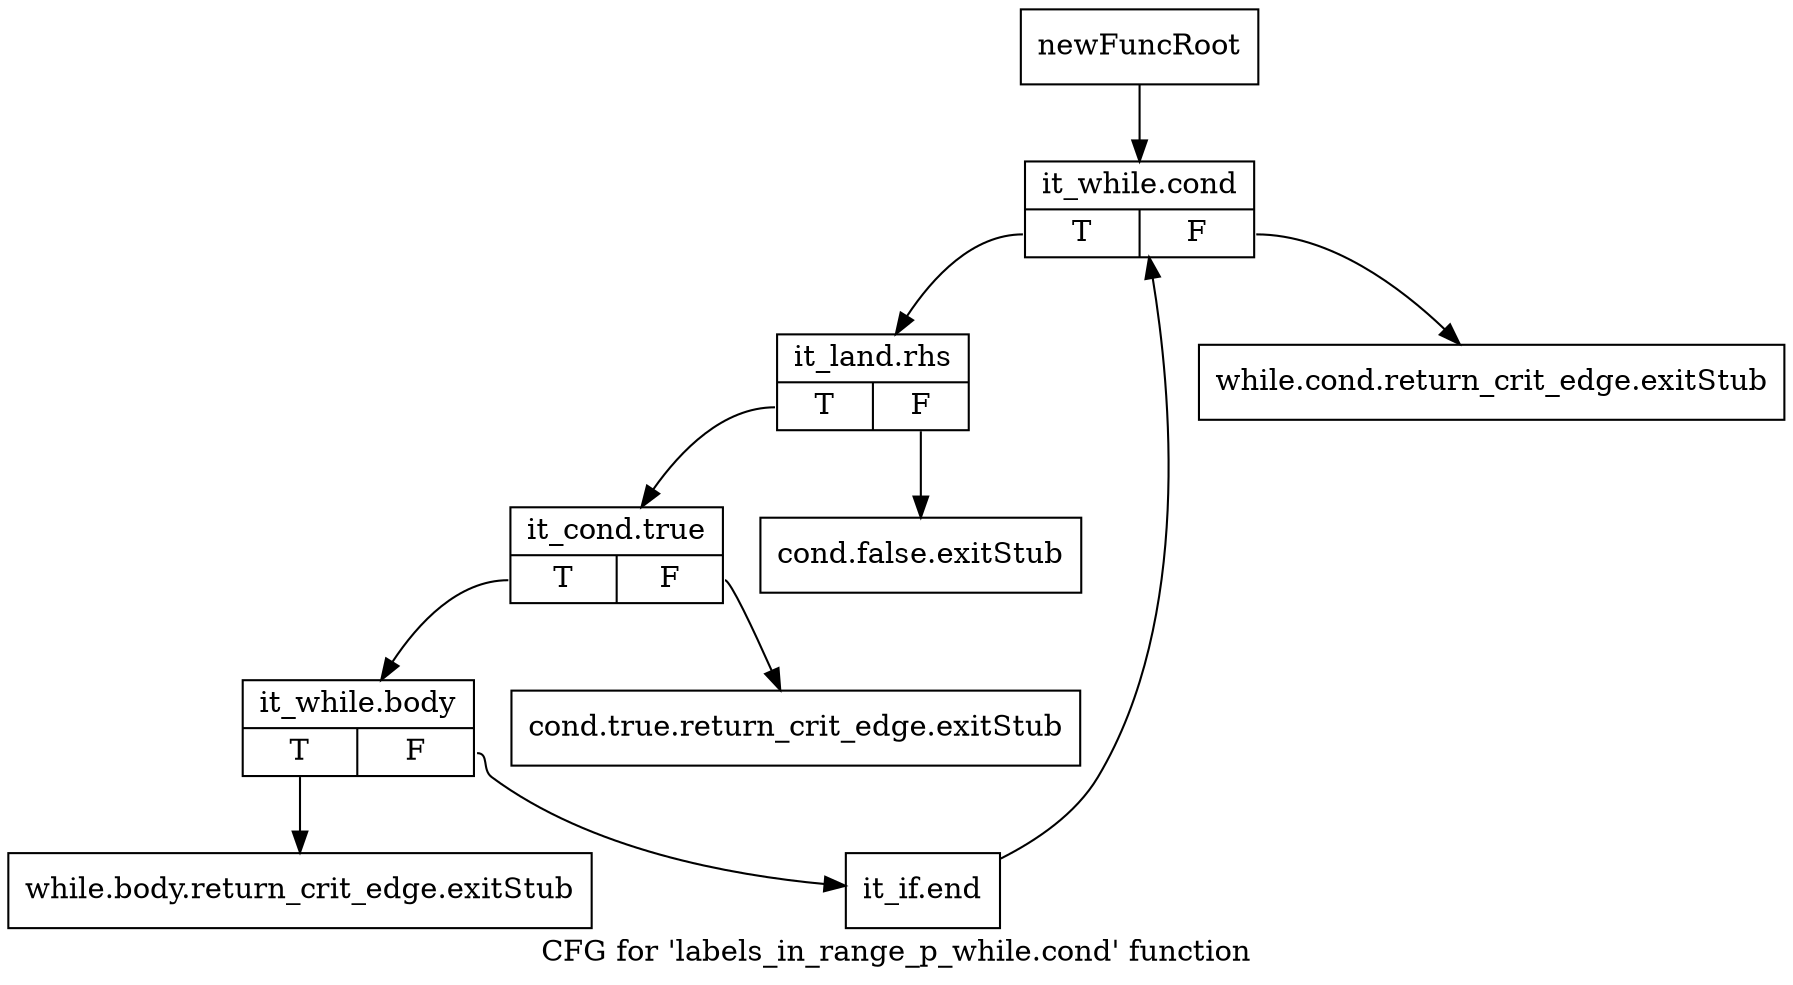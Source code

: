 digraph "CFG for 'labels_in_range_p_while.cond' function" {
	label="CFG for 'labels_in_range_p_while.cond' function";

	Node0xb563280 [shape=record,label="{newFuncRoot}"];
	Node0xb563280 -> Node0xb56d410;
	Node0xb5632d0 [shape=record,label="{while.cond.return_crit_edge.exitStub}"];
	Node0xb56d320 [shape=record,label="{cond.false.exitStub}"];
	Node0xb56d370 [shape=record,label="{cond.true.return_crit_edge.exitStub}"];
	Node0xb56d3c0 [shape=record,label="{while.body.return_crit_edge.exitStub}"];
	Node0xb56d410 [shape=record,label="{it_while.cond|{<s0>T|<s1>F}}"];
	Node0xb56d410:s0 -> Node0xb56d460;
	Node0xb56d410:s1 -> Node0xb5632d0;
	Node0xb56d460 [shape=record,label="{it_land.rhs|{<s0>T|<s1>F}}"];
	Node0xb56d460:s0 -> Node0xb56d4b0;
	Node0xb56d460:s1 -> Node0xb56d320;
	Node0xb56d4b0 [shape=record,label="{it_cond.true|{<s0>T|<s1>F}}"];
	Node0xb56d4b0:s0 -> Node0xb56d500;
	Node0xb56d4b0:s1 -> Node0xb56d370;
	Node0xb56d500 [shape=record,label="{it_while.body|{<s0>T|<s1>F}}"];
	Node0xb56d500:s0 -> Node0xb56d3c0;
	Node0xb56d500:s1 -> Node0xb56d550;
	Node0xb56d550 [shape=record,label="{it_if.end}"];
	Node0xb56d550 -> Node0xb56d410;
}

